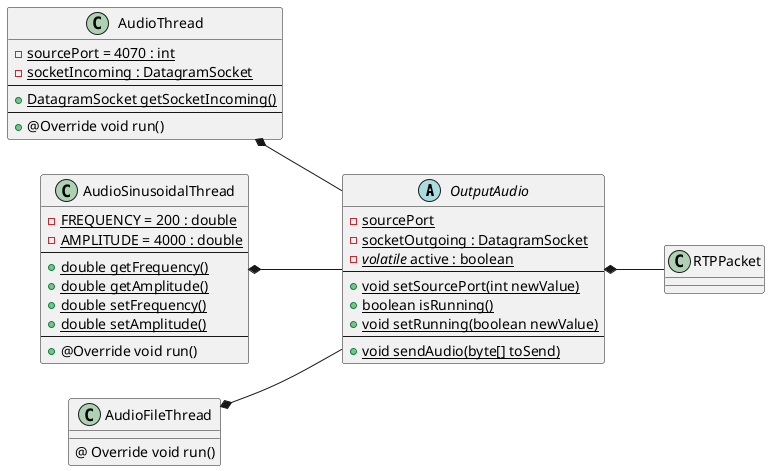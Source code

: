 @startuml
left to right direction
abstract class OutputAudio{
    - {static} sourcePort
    - {static} socketOutgoing : DatagramSocket
    - {static} <i>volatile</i> active : boolean
    --
    + {static} void setSourcePort(int newValue)
    + {static} boolean isRunning()
    + {static} void setRunning(boolean newValue)
    --
    + {static} void sendAudio(byte[] toSend)
}

class AudioThread{
    - {static} sourcePort = 4070 : int
    - {static} socketIncoming : DatagramSocket
    --
    + {static} DatagramSocket getSocketIncoming()
    --
    + @Override void run()
}

class AudioSinusoidalThread{
    - {static} FREQUENCY = 200 : double
    - {static} AMPLITUDE = 4000 : double
    --
    + {static} double getFrequency()
    + {static} double getAmplitude()
    + {static} double setFrequency()
    + {static} double setAmplitude()
    --
    + @Override void run()
}

class AudioFileThread{
    @ Override void run()
}

class RTPPacket{
}

AudioThread *-- OutputAudio
AudioSinusoidalThread *-- OutputAudio
AudioFileThread *-- OutputAudio
OutputAudio *-- RTPPacket

@enduml